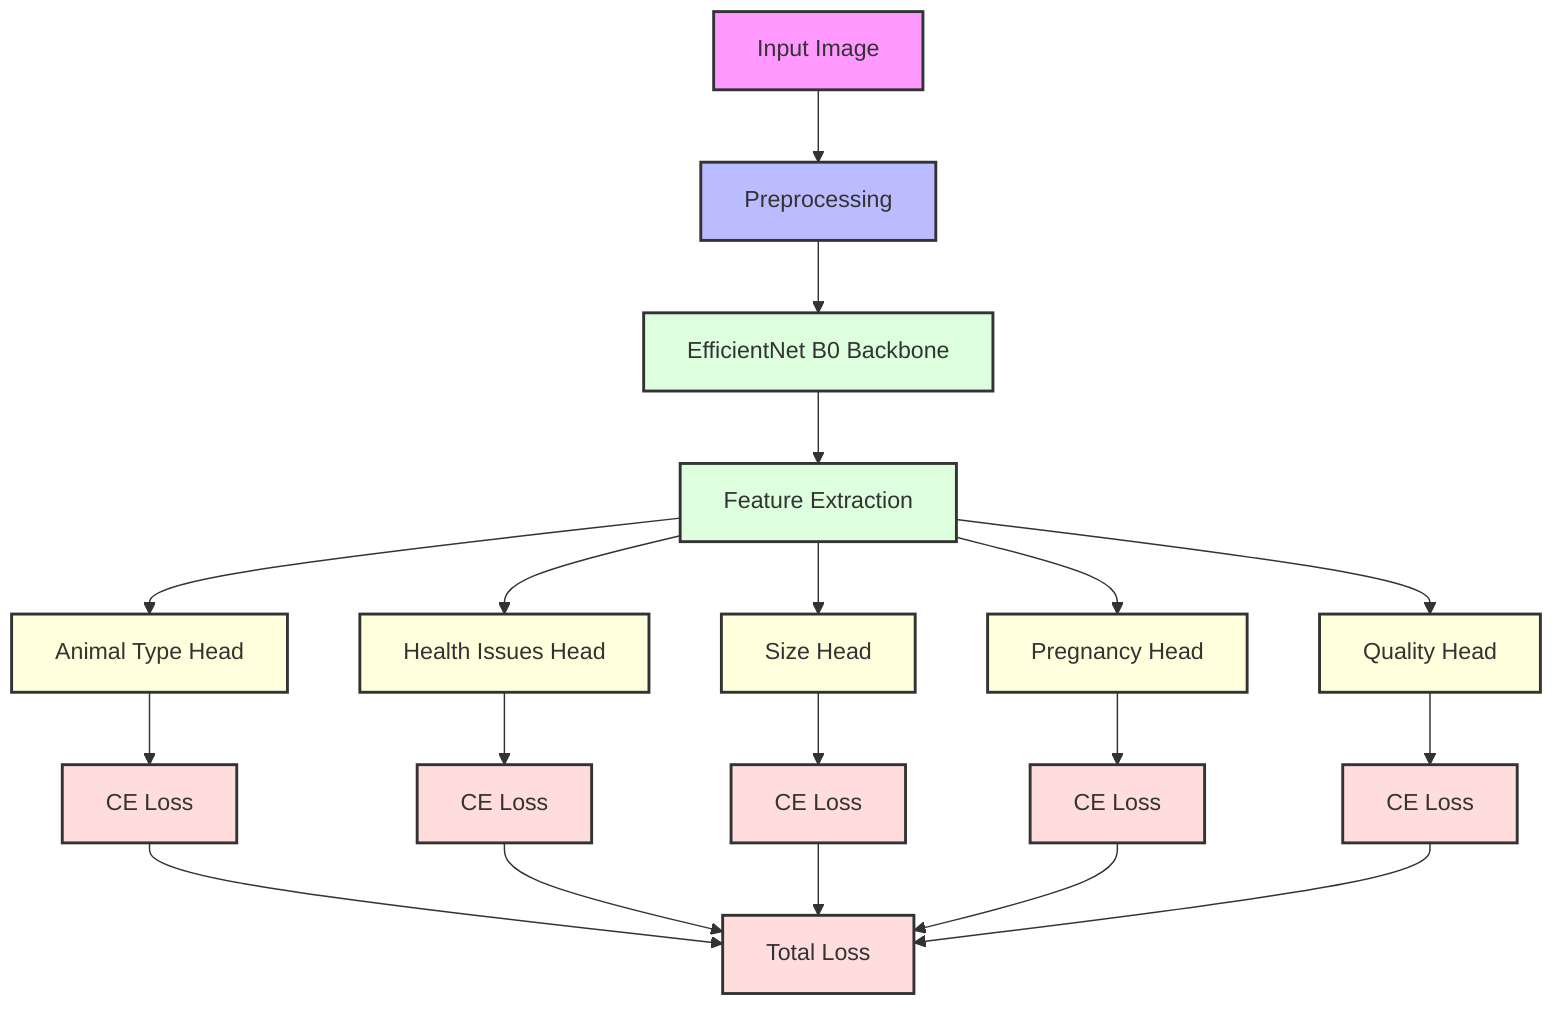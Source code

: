graph TB
    Input[Input Image] --> Preprocess[Preprocessing]
    Preprocess --> Backbone[EfficientNet B0 Backbone]
    Backbone --> Features[Feature Extraction]
    Features --> Head1[Animal Type Head]
    Features --> Head2[Health Issues Head]
    Features --> Head3[Size Head]
    Features --> Head4[Pregnancy Head]
    Features --> Head5[Quality Head]
    Head1 --> Loss1[CE Loss]
    Head2 --> Loss2[CE Loss]
    Head3 --> Loss3[CE Loss]
    Head4 --> Loss4[CE Loss]
    Head5 --> Loss5[CE Loss]
    Loss1 --> TotalLoss[Total Loss]
    Loss2 --> TotalLoss
    Loss3 --> TotalLoss
    Loss4 --> TotalLoss
    Loss5 --> TotalLoss

    style Input fill:#f9f,stroke:#333,stroke-width:2px
    style Preprocess fill:#bbf,stroke:#333,stroke-width:2px
    style Backbone fill:#dfd,stroke:#333,stroke-width:2px
    style Features fill:#dfd,stroke:#333,stroke-width:2px
    style Head1 fill:#ffd,stroke:#333,stroke-width:2px
    style Head2 fill:#ffd,stroke:#333,stroke-width:2px
    style Head3 fill:#ffd,stroke:#333,stroke-width:2px
    style Head4 fill:#ffd,stroke:#333,stroke-width:2px
    style Head5 fill:#ffd,stroke:#333,stroke-width:2px
    style Loss1 fill:#fdd,stroke:#333,stroke-width:2px
    style Loss2 fill:#fdd,stroke:#333,stroke-width:2px
    style Loss3 fill:#fdd,stroke:#333,stroke-width:2px
    style Loss4 fill:#fdd,stroke:#333,stroke-width:2px
    style Loss5 fill:#fdd,stroke:#333,stroke-width:2px
    style TotalLoss fill:#fdd,stroke:#333,stroke-width:2px